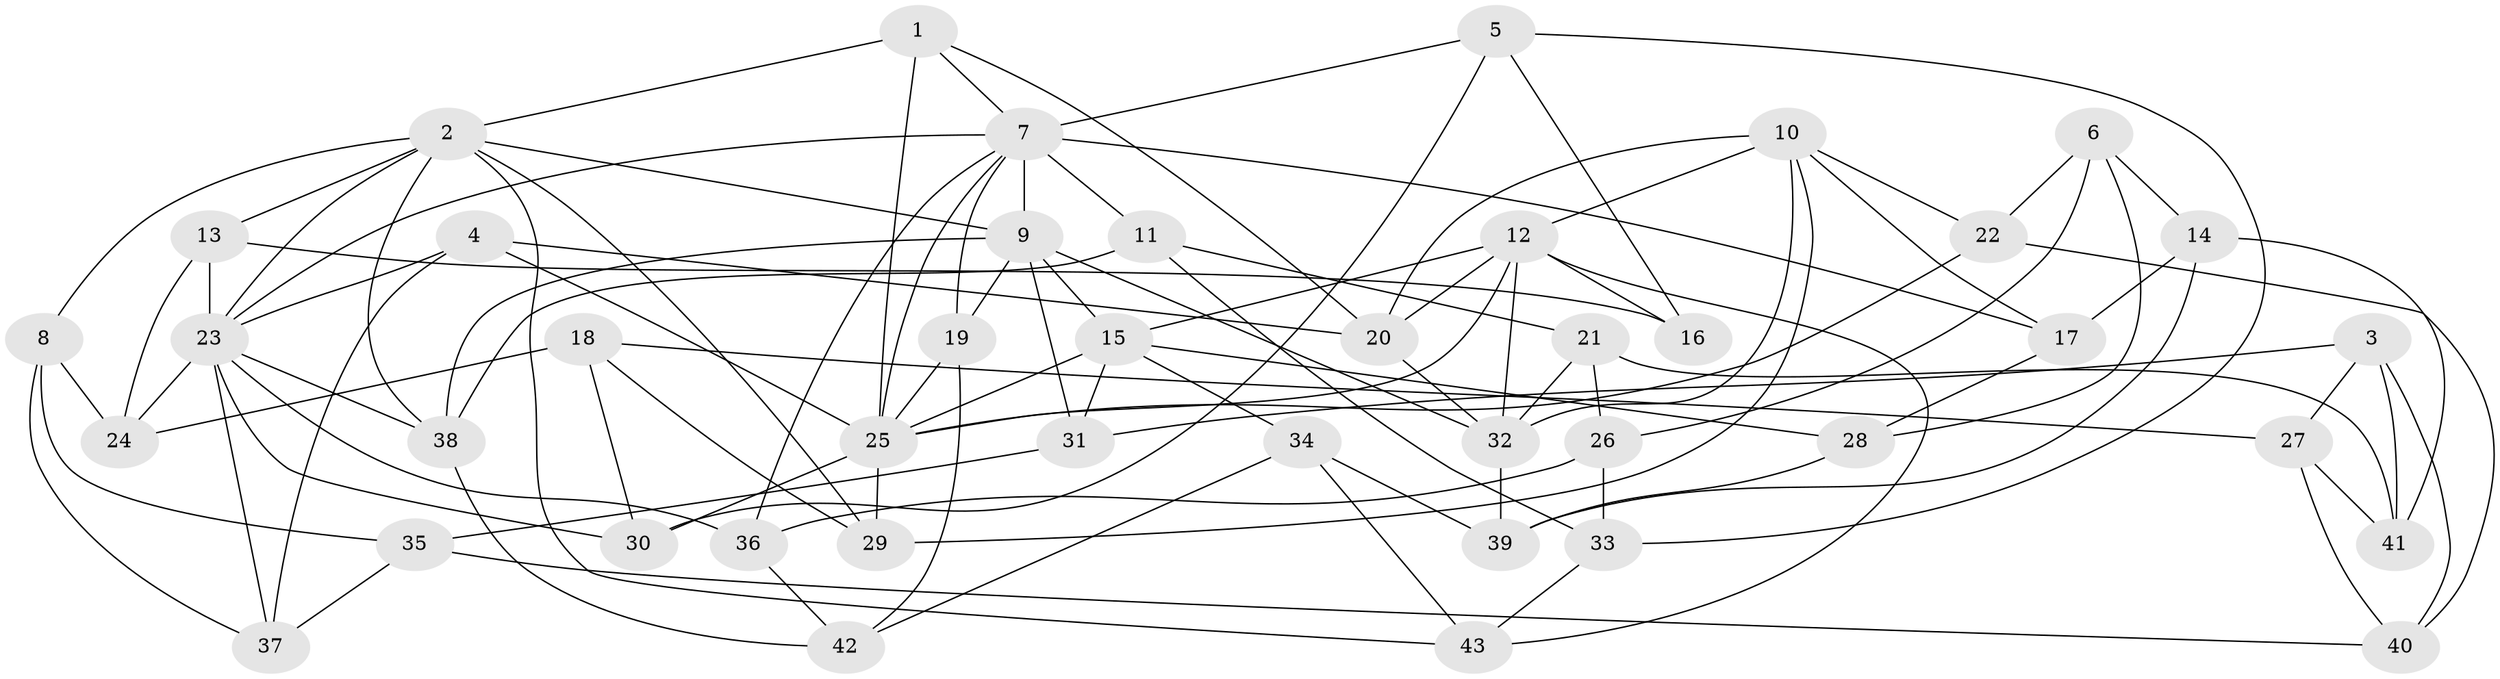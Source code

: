 // original degree distribution, {4: 1.0}
// Generated by graph-tools (version 1.1) at 2025/53/03/04/25 22:53:39]
// undirected, 43 vertices, 102 edges
graph export_dot {
  node [color=gray90,style=filled];
  1;
  2;
  3;
  4;
  5;
  6;
  7;
  8;
  9;
  10;
  11;
  12;
  13;
  14;
  15;
  16;
  17;
  18;
  19;
  20;
  21;
  22;
  23;
  24;
  25;
  26;
  27;
  28;
  29;
  30;
  31;
  32;
  33;
  34;
  35;
  36;
  37;
  38;
  39;
  40;
  41;
  42;
  43;
  1 -- 2 [weight=1.0];
  1 -- 7 [weight=1.0];
  1 -- 20 [weight=1.0];
  1 -- 25 [weight=1.0];
  2 -- 8 [weight=1.0];
  2 -- 9 [weight=1.0];
  2 -- 13 [weight=1.0];
  2 -- 23 [weight=1.0];
  2 -- 29 [weight=1.0];
  2 -- 38 [weight=1.0];
  2 -- 43 [weight=1.0];
  3 -- 27 [weight=1.0];
  3 -- 31 [weight=1.0];
  3 -- 40 [weight=1.0];
  3 -- 41 [weight=1.0];
  4 -- 20 [weight=1.0];
  4 -- 23 [weight=1.0];
  4 -- 25 [weight=1.0];
  4 -- 37 [weight=1.0];
  5 -- 7 [weight=1.0];
  5 -- 16 [weight=1.0];
  5 -- 30 [weight=1.0];
  5 -- 33 [weight=1.0];
  6 -- 14 [weight=1.0];
  6 -- 22 [weight=1.0];
  6 -- 26 [weight=1.0];
  6 -- 28 [weight=1.0];
  7 -- 9 [weight=4.0];
  7 -- 11 [weight=1.0];
  7 -- 17 [weight=1.0];
  7 -- 19 [weight=1.0];
  7 -- 23 [weight=1.0];
  7 -- 25 [weight=1.0];
  7 -- 36 [weight=1.0];
  8 -- 24 [weight=1.0];
  8 -- 35 [weight=1.0];
  8 -- 37 [weight=1.0];
  9 -- 15 [weight=1.0];
  9 -- 19 [weight=1.0];
  9 -- 31 [weight=1.0];
  9 -- 32 [weight=1.0];
  9 -- 38 [weight=1.0];
  10 -- 12 [weight=2.0];
  10 -- 17 [weight=1.0];
  10 -- 20 [weight=2.0];
  10 -- 22 [weight=1.0];
  10 -- 29 [weight=1.0];
  10 -- 32 [weight=1.0];
  11 -- 21 [weight=1.0];
  11 -- 33 [weight=1.0];
  11 -- 38 [weight=1.0];
  12 -- 15 [weight=1.0];
  12 -- 16 [weight=2.0];
  12 -- 20 [weight=1.0];
  12 -- 25 [weight=2.0];
  12 -- 32 [weight=1.0];
  12 -- 43 [weight=1.0];
  13 -- 16 [weight=1.0];
  13 -- 23 [weight=1.0];
  13 -- 24 [weight=1.0];
  14 -- 17 [weight=1.0];
  14 -- 39 [weight=1.0];
  14 -- 41 [weight=1.0];
  15 -- 25 [weight=1.0];
  15 -- 28 [weight=1.0];
  15 -- 31 [weight=1.0];
  15 -- 34 [weight=1.0];
  17 -- 28 [weight=1.0];
  18 -- 24 [weight=1.0];
  18 -- 27 [weight=1.0];
  18 -- 29 [weight=1.0];
  18 -- 30 [weight=1.0];
  19 -- 25 [weight=1.0];
  19 -- 42 [weight=1.0];
  20 -- 32 [weight=1.0];
  21 -- 26 [weight=1.0];
  21 -- 32 [weight=1.0];
  21 -- 41 [weight=1.0];
  22 -- 25 [weight=1.0];
  22 -- 40 [weight=1.0];
  23 -- 24 [weight=1.0];
  23 -- 30 [weight=1.0];
  23 -- 36 [weight=1.0];
  23 -- 37 [weight=1.0];
  23 -- 38 [weight=2.0];
  25 -- 29 [weight=1.0];
  25 -- 30 [weight=1.0];
  26 -- 33 [weight=1.0];
  26 -- 36 [weight=1.0];
  27 -- 40 [weight=1.0];
  27 -- 41 [weight=1.0];
  28 -- 39 [weight=1.0];
  31 -- 35 [weight=1.0];
  32 -- 39 [weight=1.0];
  33 -- 43 [weight=1.0];
  34 -- 39 [weight=1.0];
  34 -- 42 [weight=1.0];
  34 -- 43 [weight=1.0];
  35 -- 37 [weight=1.0];
  35 -- 40 [weight=1.0];
  36 -- 42 [weight=1.0];
  38 -- 42 [weight=1.0];
}
